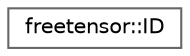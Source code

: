 digraph "Graphical Class Hierarchy"
{
 // LATEX_PDF_SIZE
  bgcolor="transparent";
  edge [fontname=Helvetica,fontsize=10,labelfontname=Helvetica,labelfontsize=10];
  node [fontname=Helvetica,fontsize=10,shape=box,height=0.2,width=0.4];
  rankdir="LR";
  Node0 [label="freetensor::ID",height=0.2,width=0.4,color="grey40", fillcolor="white", style="filled",URL="$classfreetensor_1_1ID.html",tooltip=" "];
}
